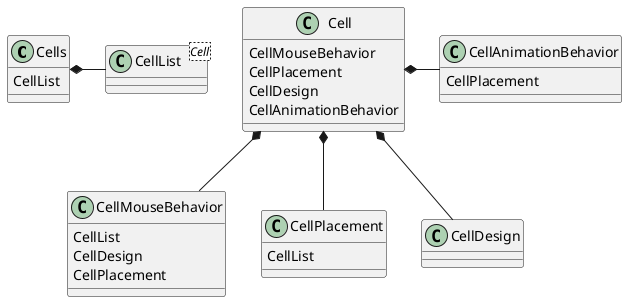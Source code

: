 @startuml
class Cells{
CellList
}
class Cell{
CellMouseBehavior
CellPlacement
CellDesign
CellAnimationBehavior
}
class CellAnimationBehavior{
CellPlacement
}
class CellMouseBehavior{
CellList
CellDesign
CellPlacement
}
class CellPlacement{
CellList
}
class CellDesign
class CellList<Cell>

Cells *- CellList
Cell *-- CellDesign
Cell *- CellAnimationBehavior
Cell *-- CellPlacement
Cell *-- CellMouseBehavior

@enduml